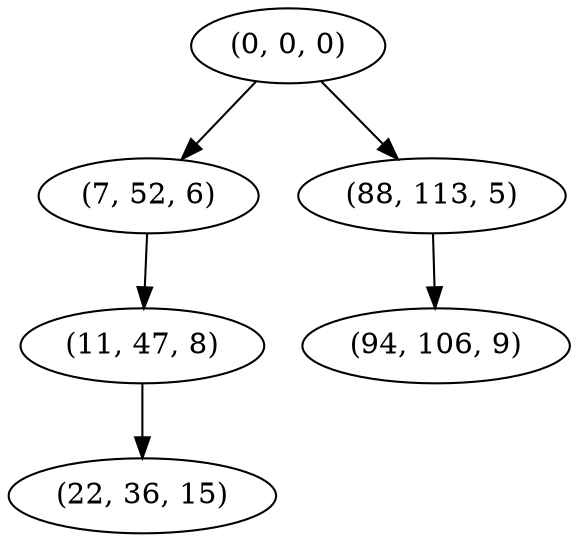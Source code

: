 digraph tree {
    "(0, 0, 0)";
    "(7, 52, 6)";
    "(11, 47, 8)";
    "(22, 36, 15)";
    "(88, 113, 5)";
    "(94, 106, 9)";
    "(0, 0, 0)" -> "(7, 52, 6)";
    "(0, 0, 0)" -> "(88, 113, 5)";
    "(7, 52, 6)" -> "(11, 47, 8)";
    "(11, 47, 8)" -> "(22, 36, 15)";
    "(88, 113, 5)" -> "(94, 106, 9)";
}
